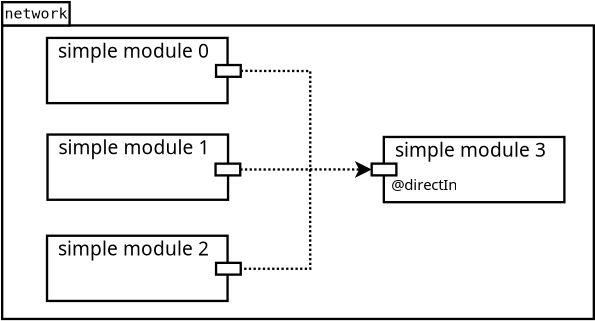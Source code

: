 <?xml version="1.0" encoding="UTF-8"?>
<dia:diagram xmlns:dia="http://www.lysator.liu.se/~alla/dia/">
  <dia:layer name="Background" visible="true" active="true">
    <dia:object type="UML - LargePackage" version="0" id="O0">
      <dia:attribute name="obj_pos">
        <dia:point val="13.7,7.95"/>
      </dia:attribute>
      <dia:attribute name="obj_bb">
        <dia:rectangle val="13.65,6.9;39.15,20.6"/>
      </dia:attribute>
      <dia:attribute name="meta">
        <dia:composite type="dict"/>
      </dia:attribute>
      <dia:attribute name="elem_corner">
        <dia:point val="13.7,7.95"/>
      </dia:attribute>
      <dia:attribute name="elem_width">
        <dia:real val="25.4"/>
      </dia:attribute>
      <dia:attribute name="elem_height">
        <dia:real val="12.6"/>
      </dia:attribute>
      <dia:attribute name="line_width">
        <dia:real val="0.1"/>
      </dia:attribute>
      <dia:attribute name="line_colour">
        <dia:color val="#000000"/>
      </dia:attribute>
      <dia:attribute name="fill_colour">
        <dia:color val="#ffffff"/>
      </dia:attribute>
      <dia:attribute name="text_colour">
        <dia:color val="#000000"/>
      </dia:attribute>
      <dia:attribute name="stereotype">
        <dia:string>##</dia:string>
      </dia:attribute>
      <dia:attribute name="name">
        <dia:string>#network#</dia:string>
      </dia:attribute>
    </dia:object>
    <dia:group>
      <dia:object type="Standard - Box" version="0" id="O1">
        <dia:attribute name="obj_pos">
          <dia:point val="15.626,8.485"/>
        </dia:attribute>
        <dia:attribute name="obj_bb">
          <dia:rectangle val="15.576,8.434;23.426,11.335"/>
        </dia:attribute>
        <dia:attribute name="elem_corner">
          <dia:point val="15.626,8.485"/>
        </dia:attribute>
        <dia:attribute name="elem_width">
          <dia:real val="7.75"/>
        </dia:attribute>
        <dia:attribute name="elem_height">
          <dia:real val="2.8"/>
        </dia:attribute>
        <dia:attribute name="border_width">
          <dia:real val="0.1"/>
        </dia:attribute>
        <dia:attribute name="show_background">
          <dia:boolean val="true"/>
        </dia:attribute>
      </dia:object>
      <dia:object type="Standard - Text" version="1" id="O2">
        <dia:attribute name="obj_pos">
          <dia:point val="16.101,9.335"/>
        </dia:attribute>
        <dia:attribute name="obj_bb">
          <dia:rectangle val="16.101,8.572;22.926,9.53"/>
        </dia:attribute>
        <dia:attribute name="text">
          <dia:composite type="text">
            <dia:attribute name="string">
              <dia:string>#simple module 0#</dia:string>
            </dia:attribute>
            <dia:attribute name="font">
              <dia:font family="sans" style="0" name="Helvetica"/>
            </dia:attribute>
            <dia:attribute name="height">
              <dia:real val="1.026"/>
            </dia:attribute>
            <dia:attribute name="pos">
              <dia:point val="16.101,9.335"/>
            </dia:attribute>
            <dia:attribute name="color">
              <dia:color val="#000000"/>
            </dia:attribute>
            <dia:attribute name="alignment">
              <dia:enum val="0"/>
            </dia:attribute>
          </dia:composite>
        </dia:attribute>
        <dia:attribute name="valign">
          <dia:enum val="3"/>
        </dia:attribute>
      </dia:object>
      <dia:object type="Standard - Box" version="0" id="O3">
        <dia:attribute name="obj_pos">
          <dia:point val="22.882,9.649"/>
        </dia:attribute>
        <dia:attribute name="obj_bb">
          <dia:rectangle val="22.832,9.599;23.992,10.204"/>
        </dia:attribute>
        <dia:attribute name="elem_corner">
          <dia:point val="22.882,9.649"/>
        </dia:attribute>
        <dia:attribute name="elem_width">
          <dia:real val="1.06"/>
        </dia:attribute>
        <dia:attribute name="elem_height">
          <dia:real val="0.505"/>
        </dia:attribute>
        <dia:attribute name="border_width">
          <dia:real val="0.1"/>
        </dia:attribute>
        <dia:attribute name="show_background">
          <dia:boolean val="true"/>
        </dia:attribute>
      </dia:object>
    </dia:group>
    <dia:group>
      <dia:object type="Standard - Box" version="0" id="O4">
        <dia:attribute name="obj_pos">
          <dia:point val="15.647,12.633"/>
        </dia:attribute>
        <dia:attribute name="obj_bb">
          <dia:rectangle val="15.597,12.583;23.447,15.483"/>
        </dia:attribute>
        <dia:attribute name="elem_corner">
          <dia:point val="15.647,12.633"/>
        </dia:attribute>
        <dia:attribute name="elem_width">
          <dia:real val="7.75"/>
        </dia:attribute>
        <dia:attribute name="elem_height">
          <dia:real val="2.8"/>
        </dia:attribute>
        <dia:attribute name="border_width">
          <dia:real val="0.1"/>
        </dia:attribute>
        <dia:attribute name="show_background">
          <dia:boolean val="true"/>
        </dia:attribute>
      </dia:object>
      <dia:object type="Standard - Text" version="1" id="O5">
        <dia:attribute name="obj_pos">
          <dia:point val="16.122,13.483"/>
        </dia:attribute>
        <dia:attribute name="obj_bb">
          <dia:rectangle val="16.122,12.721;22.947,13.678"/>
        </dia:attribute>
        <dia:attribute name="text">
          <dia:composite type="text">
            <dia:attribute name="string">
              <dia:string>#simple module 1#</dia:string>
            </dia:attribute>
            <dia:attribute name="font">
              <dia:font family="sans" style="0" name="Helvetica"/>
            </dia:attribute>
            <dia:attribute name="height">
              <dia:real val="1.026"/>
            </dia:attribute>
            <dia:attribute name="pos">
              <dia:point val="16.122,13.483"/>
            </dia:attribute>
            <dia:attribute name="color">
              <dia:color val="#000000"/>
            </dia:attribute>
            <dia:attribute name="alignment">
              <dia:enum val="0"/>
            </dia:attribute>
          </dia:composite>
        </dia:attribute>
        <dia:attribute name="valign">
          <dia:enum val="3"/>
        </dia:attribute>
      </dia:object>
      <dia:object type="Standard - Box" version="0" id="O6">
        <dia:attribute name="obj_pos">
          <dia:point val="22.861,13.882"/>
        </dia:attribute>
        <dia:attribute name="obj_bb">
          <dia:rectangle val="22.811,13.832;23.971,14.437"/>
        </dia:attribute>
        <dia:attribute name="elem_corner">
          <dia:point val="22.861,13.882"/>
        </dia:attribute>
        <dia:attribute name="elem_width">
          <dia:real val="1.06"/>
        </dia:attribute>
        <dia:attribute name="elem_height">
          <dia:real val="0.505"/>
        </dia:attribute>
        <dia:attribute name="border_width">
          <dia:real val="0.1"/>
        </dia:attribute>
        <dia:attribute name="show_background">
          <dia:boolean val="true"/>
        </dia:attribute>
      </dia:object>
    </dia:group>
    <dia:group>
      <dia:object type="Standard - Box" version="0" id="O7">
        <dia:attribute name="obj_pos">
          <dia:point val="15.626,16.977"/>
        </dia:attribute>
        <dia:attribute name="obj_bb">
          <dia:rectangle val="15.576,16.927;23.426,19.827"/>
        </dia:attribute>
        <dia:attribute name="elem_corner">
          <dia:point val="15.626,16.977"/>
        </dia:attribute>
        <dia:attribute name="elem_width">
          <dia:real val="7.75"/>
        </dia:attribute>
        <dia:attribute name="elem_height">
          <dia:real val="2.8"/>
        </dia:attribute>
        <dia:attribute name="border_width">
          <dia:real val="0.1"/>
        </dia:attribute>
        <dia:attribute name="show_background">
          <dia:boolean val="true"/>
        </dia:attribute>
      </dia:object>
      <dia:object type="Standard - Text" version="1" id="O8">
        <dia:attribute name="obj_pos">
          <dia:point val="16.101,17.827"/>
        </dia:attribute>
        <dia:attribute name="obj_bb">
          <dia:rectangle val="16.101,17.064;22.926,18.022"/>
        </dia:attribute>
        <dia:attribute name="text">
          <dia:composite type="text">
            <dia:attribute name="string">
              <dia:string>#simple module 2#</dia:string>
            </dia:attribute>
            <dia:attribute name="font">
              <dia:font family="sans" style="0" name="Helvetica"/>
            </dia:attribute>
            <dia:attribute name="height">
              <dia:real val="1.026"/>
            </dia:attribute>
            <dia:attribute name="pos">
              <dia:point val="16.101,17.827"/>
            </dia:attribute>
            <dia:attribute name="color">
              <dia:color val="#000000"/>
            </dia:attribute>
            <dia:attribute name="alignment">
              <dia:enum val="0"/>
            </dia:attribute>
          </dia:composite>
        </dia:attribute>
        <dia:attribute name="valign">
          <dia:enum val="3"/>
        </dia:attribute>
      </dia:object>
      <dia:object type="Standard - Box" version="0" id="O9">
        <dia:attribute name="obj_pos">
          <dia:point val="22.882,18.141"/>
        </dia:attribute>
        <dia:attribute name="obj_bb">
          <dia:rectangle val="22.832,18.091;23.992,18.696"/>
        </dia:attribute>
        <dia:attribute name="elem_corner">
          <dia:point val="22.882,18.141"/>
        </dia:attribute>
        <dia:attribute name="elem_width">
          <dia:real val="1.06"/>
        </dia:attribute>
        <dia:attribute name="elem_height">
          <dia:real val="0.505"/>
        </dia:attribute>
        <dia:attribute name="border_width">
          <dia:real val="0.1"/>
        </dia:attribute>
        <dia:attribute name="show_background">
          <dia:boolean val="true"/>
        </dia:attribute>
      </dia:object>
    </dia:group>
    <dia:group>
      <dia:object type="Standard - Box" version="0" id="O10">
        <dia:attribute name="obj_pos">
          <dia:point val="30.085,12.737"/>
        </dia:attribute>
        <dia:attribute name="obj_bb">
          <dia:rectangle val="30.035,12.687;37.885,15.587"/>
        </dia:attribute>
        <dia:attribute name="elem_corner">
          <dia:point val="30.085,12.737"/>
        </dia:attribute>
        <dia:attribute name="elem_width">
          <dia:real val="7.75"/>
        </dia:attribute>
        <dia:attribute name="elem_height">
          <dia:real val="2.8"/>
        </dia:attribute>
        <dia:attribute name="border_width">
          <dia:real val="0.1"/>
        </dia:attribute>
        <dia:attribute name="show_background">
          <dia:boolean val="true"/>
        </dia:attribute>
      </dia:object>
      <dia:object type="Standard - Text" version="1" id="O11">
        <dia:attribute name="obj_pos">
          <dia:point val="30.56,13.587"/>
        </dia:attribute>
        <dia:attribute name="obj_bb">
          <dia:rectangle val="30.56,12.825;37.385,13.782"/>
        </dia:attribute>
        <dia:attribute name="text">
          <dia:composite type="text">
            <dia:attribute name="string">
              <dia:string>#simple module 3#</dia:string>
            </dia:attribute>
            <dia:attribute name="font">
              <dia:font family="sans" style="0" name="Helvetica"/>
            </dia:attribute>
            <dia:attribute name="height">
              <dia:real val="1.026"/>
            </dia:attribute>
            <dia:attribute name="pos">
              <dia:point val="30.56,13.587"/>
            </dia:attribute>
            <dia:attribute name="color">
              <dia:color val="#000000"/>
            </dia:attribute>
            <dia:attribute name="alignment">
              <dia:enum val="0"/>
            </dia:attribute>
          </dia:composite>
        </dia:attribute>
        <dia:attribute name="valign">
          <dia:enum val="3"/>
        </dia:attribute>
      </dia:object>
      <dia:object type="Standard - Box" version="0" id="O12">
        <dia:attribute name="obj_pos">
          <dia:point val="29.563,13.881"/>
        </dia:attribute>
        <dia:attribute name="obj_bb">
          <dia:rectangle val="29.513,13.831;30.673,14.436"/>
        </dia:attribute>
        <dia:attribute name="elem_corner">
          <dia:point val="29.563,13.881"/>
        </dia:attribute>
        <dia:attribute name="elem_width">
          <dia:real val="1.06"/>
        </dia:attribute>
        <dia:attribute name="elem_height">
          <dia:real val="0.505"/>
        </dia:attribute>
        <dia:attribute name="border_width">
          <dia:real val="0.1"/>
        </dia:attribute>
        <dia:attribute name="show_background">
          <dia:boolean val="true"/>
        </dia:attribute>
      </dia:object>
    </dia:group>
    <dia:object type="Standard - Text" version="1" id="O13">
      <dia:attribute name="obj_pos">
        <dia:point val="30.407,15.017"/>
      </dia:attribute>
      <dia:attribute name="obj_bb">
        <dia:rectangle val="30.407,14.422;33.472,15.17"/>
      </dia:attribute>
      <dia:attribute name="text">
        <dia:composite type="text">
          <dia:attribute name="string">
            <dia:string>#@directIn#</dia:string>
          </dia:attribute>
          <dia:attribute name="font">
            <dia:font family="sans" style="0" name="Helvetica"/>
          </dia:attribute>
          <dia:attribute name="height">
            <dia:real val="0.8"/>
          </dia:attribute>
          <dia:attribute name="pos">
            <dia:point val="30.407,15.017"/>
          </dia:attribute>
          <dia:attribute name="color">
            <dia:color val="#000000"/>
          </dia:attribute>
          <dia:attribute name="alignment">
            <dia:enum val="0"/>
          </dia:attribute>
        </dia:composite>
      </dia:attribute>
      <dia:attribute name="valign">
        <dia:enum val="3"/>
      </dia:attribute>
      <dia:childnode parent="O0"/>
    </dia:object>
    <dia:object type="Standard - PolyLine" version="0" id="O14">
      <dia:attribute name="obj_pos">
        <dia:point val="23.942,9.901"/>
      </dia:attribute>
      <dia:attribute name="obj_bb">
        <dia:rectangle val="23.892,9.851;29.675,14.494"/>
      </dia:attribute>
      <dia:attribute name="poly_points">
        <dia:point val="23.942,9.901"/>
        <dia:point val="26.926,9.906"/>
        <dia:point val="26.926,14.131"/>
        <dia:point val="29.563,14.133"/>
      </dia:attribute>
      <dia:attribute name="line_style">
        <dia:enum val="4"/>
      </dia:attribute>
      <dia:attribute name="end_arrow">
        <dia:enum val="22"/>
      </dia:attribute>
      <dia:attribute name="end_arrow_length">
        <dia:real val="0.5"/>
      </dia:attribute>
      <dia:attribute name="end_arrow_width">
        <dia:real val="0.5"/>
      </dia:attribute>
      <dia:connections>
        <dia:connection handle="0" to="O3" connection="4"/>
        <dia:connection handle="3" to="O12" connection="3"/>
      </dia:connections>
      <dia:childnode parent="O0"/>
    </dia:object>
    <dia:object type="Standard - PolyLine" version="0" id="O15">
      <dia:attribute name="obj_pos">
        <dia:point val="23.921,14.134"/>
      </dia:attribute>
      <dia:attribute name="obj_bb">
        <dia:rectangle val="23.871,14.081;27.013,14.184"/>
      </dia:attribute>
      <dia:attribute name="poly_points">
        <dia:point val="23.921,14.134"/>
        <dia:point val="26.963,14.131"/>
      </dia:attribute>
      <dia:attribute name="line_style">
        <dia:enum val="4"/>
      </dia:attribute>
      <dia:connections>
        <dia:connection handle="0" to="O6" connection="4"/>
      </dia:connections>
      <dia:childnode parent="O0"/>
    </dia:object>
    <dia:object type="Standard - PolyLine" version="0" id="O16">
      <dia:attribute name="obj_pos">
        <dia:point val="26.919,14.132"/>
      </dia:attribute>
      <dia:attribute name="obj_bb">
        <dia:rectangle val="23.892,14.082;26.976,18.445"/>
      </dia:attribute>
      <dia:attribute name="poly_points">
        <dia:point val="26.919,14.132"/>
        <dia:point val="26.926,18.395"/>
        <dia:point val="23.942,18.394"/>
      </dia:attribute>
      <dia:attribute name="line_style">
        <dia:enum val="4"/>
      </dia:attribute>
      <dia:connections>
        <dia:connection handle="2" to="O9" connection="4"/>
      </dia:connections>
      <dia:childnode parent="O0"/>
    </dia:object>
  </dia:layer>
</dia:diagram>
